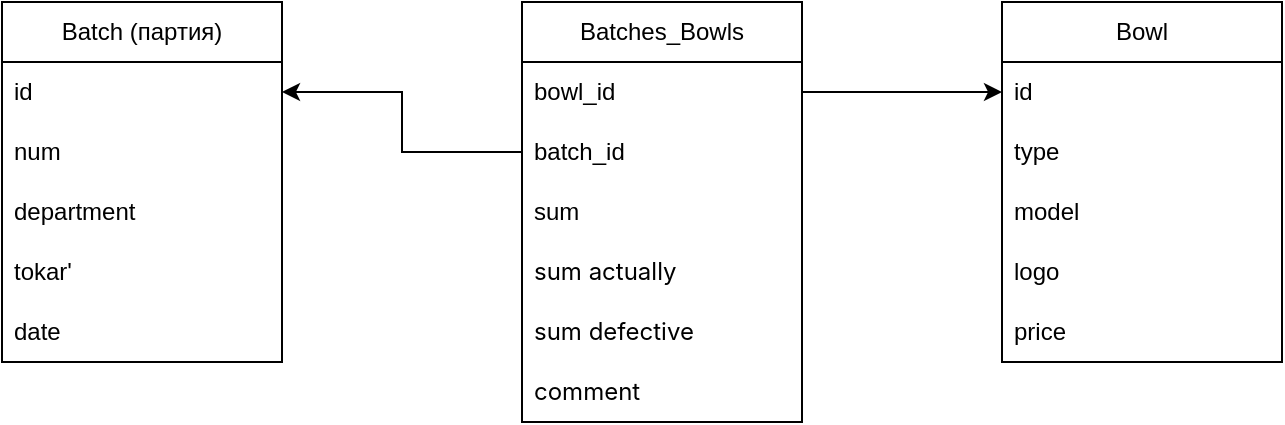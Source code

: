 <mxfile version="24.2.1" type="github">
  <diagram name="Страница — 1" id="gfFLgYDy10Q48hrOroUY">
    <mxGraphModel dx="1386" dy="783" grid="1" gridSize="10" guides="1" tooltips="1" connect="1" arrows="1" fold="1" page="1" pageScale="1" pageWidth="827" pageHeight="1169" math="0" shadow="0">
      <root>
        <mxCell id="0" />
        <mxCell id="1" parent="0" />
        <mxCell id="RR7sLdGlUV7r5lD3PYXW-2" value="Batch (партия)" style="swimlane;fontStyle=0;childLayout=stackLayout;horizontal=1;startSize=30;horizontalStack=0;resizeParent=1;resizeParentMax=0;resizeLast=0;collapsible=1;marginBottom=0;whiteSpace=wrap;html=1;" vertex="1" parent="1">
          <mxGeometry x="80" y="340" width="140" height="180" as="geometry" />
        </mxCell>
        <mxCell id="RR7sLdGlUV7r5lD3PYXW-3" value="id" style="text;strokeColor=none;fillColor=none;align=left;verticalAlign=middle;spacingLeft=4;spacingRight=4;overflow=hidden;points=[[0,0.5],[1,0.5]];portConstraint=eastwest;rotatable=0;whiteSpace=wrap;html=1;" vertex="1" parent="RR7sLdGlUV7r5lD3PYXW-2">
          <mxGeometry y="30" width="140" height="30" as="geometry" />
        </mxCell>
        <mxCell id="RR7sLdGlUV7r5lD3PYXW-34" value="num" style="text;strokeColor=none;fillColor=none;align=left;verticalAlign=middle;spacingLeft=4;spacingRight=4;overflow=hidden;points=[[0,0.5],[1,0.5]];portConstraint=eastwest;rotatable=0;whiteSpace=wrap;html=1;" vertex="1" parent="RR7sLdGlUV7r5lD3PYXW-2">
          <mxGeometry y="60" width="140" height="30" as="geometry" />
        </mxCell>
        <mxCell id="RR7sLdGlUV7r5lD3PYXW-5" value="department" style="text;strokeColor=none;fillColor=none;align=left;verticalAlign=middle;spacingLeft=4;spacingRight=4;overflow=hidden;points=[[0,0.5],[1,0.5]];portConstraint=eastwest;rotatable=0;whiteSpace=wrap;html=1;" vertex="1" parent="RR7sLdGlUV7r5lD3PYXW-2">
          <mxGeometry y="90" width="140" height="30" as="geometry" />
        </mxCell>
        <mxCell id="RR7sLdGlUV7r5lD3PYXW-4" value="tokar&#39;" style="text;strokeColor=none;fillColor=none;align=left;verticalAlign=middle;spacingLeft=4;spacingRight=4;overflow=hidden;points=[[0,0.5],[1,0.5]];portConstraint=eastwest;rotatable=0;whiteSpace=wrap;html=1;" vertex="1" parent="RR7sLdGlUV7r5lD3PYXW-2">
          <mxGeometry y="120" width="140" height="30" as="geometry" />
        </mxCell>
        <mxCell id="RR7sLdGlUV7r5lD3PYXW-14" value="date" style="text;strokeColor=none;fillColor=none;align=left;verticalAlign=middle;spacingLeft=4;spacingRight=4;overflow=hidden;points=[[0,0.5],[1,0.5]];portConstraint=eastwest;rotatable=0;whiteSpace=wrap;html=1;" vertex="1" parent="RR7sLdGlUV7r5lD3PYXW-2">
          <mxGeometry y="150" width="140" height="30" as="geometry" />
        </mxCell>
        <mxCell id="RR7sLdGlUV7r5lD3PYXW-6" value="Bowl" style="swimlane;fontStyle=0;childLayout=stackLayout;horizontal=1;startSize=30;horizontalStack=0;resizeParent=1;resizeParentMax=0;resizeLast=0;collapsible=1;marginBottom=0;whiteSpace=wrap;html=1;" vertex="1" parent="1">
          <mxGeometry x="580" y="340" width="140" height="180" as="geometry" />
        </mxCell>
        <mxCell id="RR7sLdGlUV7r5lD3PYXW-7" value="id" style="text;strokeColor=none;fillColor=none;align=left;verticalAlign=middle;spacingLeft=4;spacingRight=4;overflow=hidden;points=[[0,0.5],[1,0.5]];portConstraint=eastwest;rotatable=0;whiteSpace=wrap;html=1;" vertex="1" parent="RR7sLdGlUV7r5lD3PYXW-6">
          <mxGeometry y="30" width="140" height="30" as="geometry" />
        </mxCell>
        <mxCell id="RR7sLdGlUV7r5lD3PYXW-16" value="type" style="text;strokeColor=none;fillColor=none;align=left;verticalAlign=middle;spacingLeft=4;spacingRight=4;overflow=hidden;points=[[0,0.5],[1,0.5]];portConstraint=eastwest;rotatable=0;whiteSpace=wrap;html=1;" vertex="1" parent="RR7sLdGlUV7r5lD3PYXW-6">
          <mxGeometry y="60" width="140" height="30" as="geometry" />
        </mxCell>
        <mxCell id="RR7sLdGlUV7r5lD3PYXW-8" value="model" style="text;strokeColor=none;fillColor=none;align=left;verticalAlign=middle;spacingLeft=4;spacingRight=4;overflow=hidden;points=[[0,0.5],[1,0.5]];portConstraint=eastwest;rotatable=0;whiteSpace=wrap;html=1;" vertex="1" parent="RR7sLdGlUV7r5lD3PYXW-6">
          <mxGeometry y="90" width="140" height="30" as="geometry" />
        </mxCell>
        <mxCell id="RR7sLdGlUV7r5lD3PYXW-9" value="logo" style="text;strokeColor=none;fillColor=none;align=left;verticalAlign=middle;spacingLeft=4;spacingRight=4;overflow=hidden;points=[[0,0.5],[1,0.5]];portConstraint=eastwest;rotatable=0;whiteSpace=wrap;html=1;" vertex="1" parent="RR7sLdGlUV7r5lD3PYXW-6">
          <mxGeometry y="120" width="140" height="30" as="geometry" />
        </mxCell>
        <mxCell id="RR7sLdGlUV7r5lD3PYXW-36" value="price" style="text;strokeColor=none;fillColor=none;align=left;verticalAlign=middle;spacingLeft=4;spacingRight=4;overflow=hidden;points=[[0,0.5],[1,0.5]];portConstraint=eastwest;rotatable=0;whiteSpace=wrap;html=1;" vertex="1" parent="RR7sLdGlUV7r5lD3PYXW-6">
          <mxGeometry y="150" width="140" height="30" as="geometry" />
        </mxCell>
        <mxCell id="RR7sLdGlUV7r5lD3PYXW-10" value="Batches_Bowls" style="swimlane;fontStyle=0;childLayout=stackLayout;horizontal=1;startSize=30;horizontalStack=0;resizeParent=1;resizeParentMax=0;resizeLast=0;collapsible=1;marginBottom=0;whiteSpace=wrap;html=1;" vertex="1" parent="1">
          <mxGeometry x="340" y="340" width="140" height="210" as="geometry" />
        </mxCell>
        <mxCell id="RR7sLdGlUV7r5lD3PYXW-11" value="bowl_id" style="text;strokeColor=none;fillColor=none;align=left;verticalAlign=middle;spacingLeft=4;spacingRight=4;overflow=hidden;points=[[0,0.5],[1,0.5]];portConstraint=eastwest;rotatable=0;whiteSpace=wrap;html=1;" vertex="1" parent="RR7sLdGlUV7r5lD3PYXW-10">
          <mxGeometry y="30" width="140" height="30" as="geometry" />
        </mxCell>
        <mxCell id="RR7sLdGlUV7r5lD3PYXW-12" value="batch_id" style="text;strokeColor=none;fillColor=none;align=left;verticalAlign=middle;spacingLeft=4;spacingRight=4;overflow=hidden;points=[[0,0.5],[1,0.5]];portConstraint=eastwest;rotatable=0;whiteSpace=wrap;html=1;" vertex="1" parent="RR7sLdGlUV7r5lD3PYXW-10">
          <mxGeometry y="60" width="140" height="30" as="geometry" />
        </mxCell>
        <mxCell id="RR7sLdGlUV7r5lD3PYXW-30" value="sum" style="text;strokeColor=none;fillColor=none;align=left;verticalAlign=middle;spacingLeft=4;spacingRight=4;overflow=hidden;points=[[0,0.5],[1,0.5]];portConstraint=eastwest;rotatable=0;whiteSpace=wrap;html=1;" vertex="1" parent="RR7sLdGlUV7r5lD3PYXW-10">
          <mxGeometry y="90" width="140" height="30" as="geometry" />
        </mxCell>
        <mxCell id="RR7sLdGlUV7r5lD3PYXW-31" value="&lt;font size=&quot;1&quot; face=&quot;YS Text, -apple-system, BlinkMacSystemFont, Arial, Helvetica, sans-serif&quot;&gt;&lt;span style=&quot;white-space-collapse: preserve; background-color: rgba(255, 255, 255, 0.05); font-size: 12px;&quot;&gt;sum actually&lt;/span&gt;&lt;/font&gt;" style="text;strokeColor=none;fillColor=none;align=left;verticalAlign=middle;spacingLeft=4;spacingRight=4;overflow=hidden;points=[[0,0.5],[1,0.5]];portConstraint=eastwest;rotatable=0;whiteSpace=wrap;html=1;" vertex="1" parent="RR7sLdGlUV7r5lD3PYXW-10">
          <mxGeometry y="120" width="140" height="30" as="geometry" />
        </mxCell>
        <mxCell id="RR7sLdGlUV7r5lD3PYXW-32" value="&lt;font size=&quot;1&quot; face=&quot;YS Text, -apple-system, BlinkMacSystemFont, Arial, Helvetica, sans-serif&quot;&gt;&lt;span style=&quot;white-space-collapse: preserve; background-color: rgba(255, 255, 255, 0.05); font-size: 12px;&quot;&gt;sum &lt;/span&gt;&lt;/font&gt;&lt;font face=&quot;YS Text, -apple-system, BlinkMacSystemFont, Arial, Helvetica, sans-serif&quot;&gt;&lt;span style=&quot;white-space-collapse: preserve;&quot;&gt;defective&lt;/span&gt;&lt;/font&gt;" style="text;strokeColor=none;fillColor=none;align=left;verticalAlign=middle;spacingLeft=4;spacingRight=4;overflow=hidden;points=[[0,0.5],[1,0.5]];portConstraint=eastwest;rotatable=0;whiteSpace=wrap;html=1;" vertex="1" parent="RR7sLdGlUV7r5lD3PYXW-10">
          <mxGeometry y="150" width="140" height="30" as="geometry" />
        </mxCell>
        <mxCell id="RR7sLdGlUV7r5lD3PYXW-29" value="&lt;span style=&quot;font-family: &amp;quot;YS Text&amp;quot;, -apple-system, BlinkMacSystemFont, Arial, Helvetica, sans-serif; white-space-collapse: preserve; background-color: rgba(255, 255, 255, 0.05);&quot;&gt;&lt;font style=&quot;font-size: 12px;&quot;&gt;comment&lt;/font&gt;&lt;/span&gt;" style="text;strokeColor=none;fillColor=none;align=left;verticalAlign=middle;spacingLeft=4;spacingRight=4;overflow=hidden;points=[[0,0.5],[1,0.5]];portConstraint=eastwest;rotatable=0;whiteSpace=wrap;html=1;" vertex="1" parent="RR7sLdGlUV7r5lD3PYXW-10">
          <mxGeometry y="180" width="140" height="30" as="geometry" />
        </mxCell>
        <mxCell id="RR7sLdGlUV7r5lD3PYXW-17" style="edgeStyle=orthogonalEdgeStyle;rounded=0;orthogonalLoop=1;jettySize=auto;html=1;exitX=0;exitY=0.5;exitDx=0;exitDy=0;entryX=1;entryY=0.5;entryDx=0;entryDy=0;" edge="1" parent="1" source="RR7sLdGlUV7r5lD3PYXW-12" target="RR7sLdGlUV7r5lD3PYXW-3">
          <mxGeometry relative="1" as="geometry" />
        </mxCell>
        <mxCell id="RR7sLdGlUV7r5lD3PYXW-18" style="edgeStyle=orthogonalEdgeStyle;rounded=0;orthogonalLoop=1;jettySize=auto;html=1;exitX=1;exitY=0.5;exitDx=0;exitDy=0;entryX=0;entryY=0.5;entryDx=0;entryDy=0;" edge="1" parent="1" source="RR7sLdGlUV7r5lD3PYXW-11" target="RR7sLdGlUV7r5lD3PYXW-7">
          <mxGeometry relative="1" as="geometry" />
        </mxCell>
      </root>
    </mxGraphModel>
  </diagram>
</mxfile>
